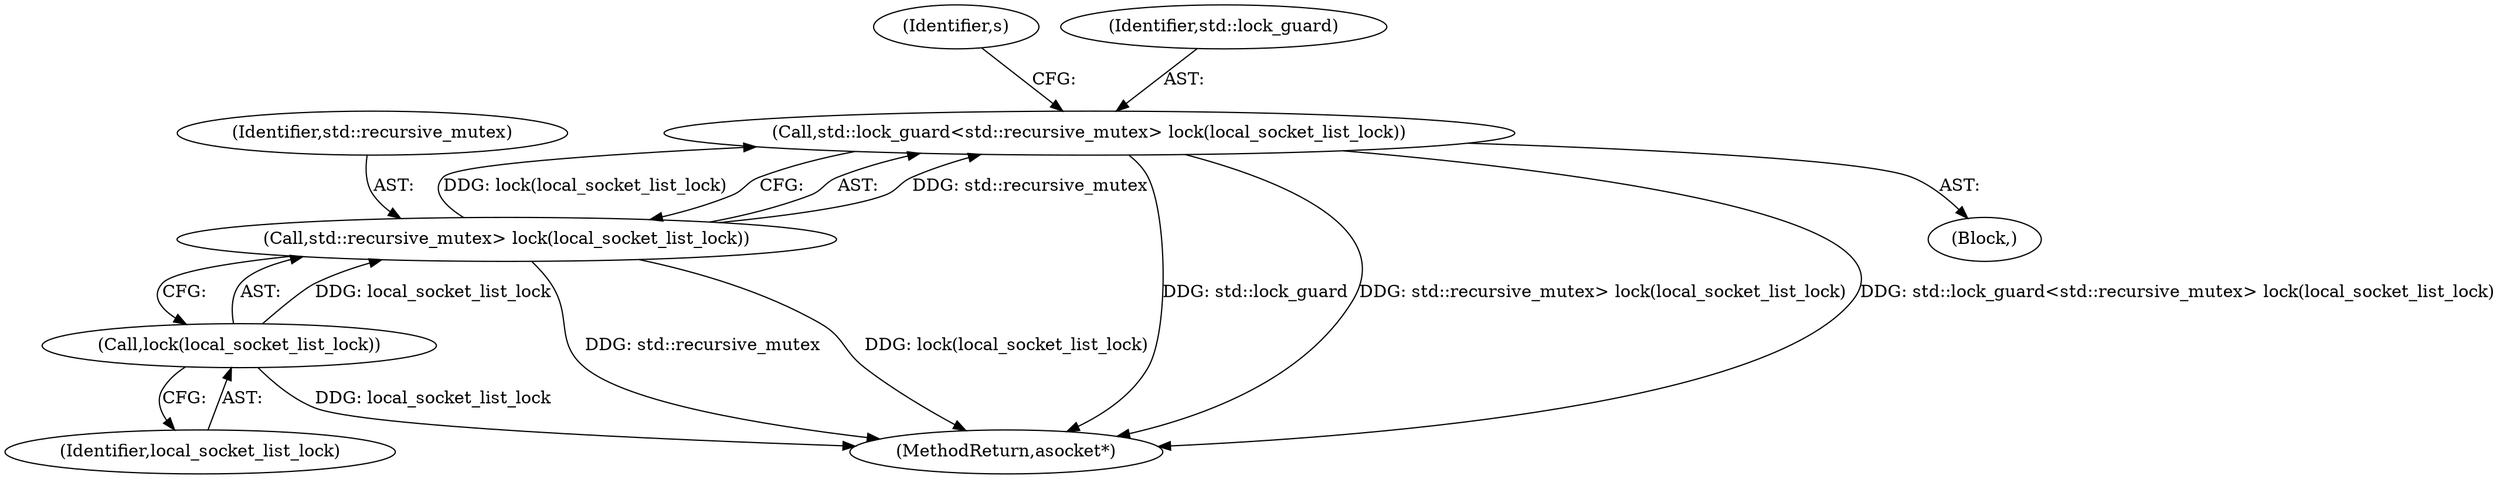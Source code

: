 digraph "0_Android_268068f25673242d1d5130d96202d3288c91b700_0@API" {
"1000109" [label="(Call,std::lock_guard<std::recursive_mutex> lock(local_socket_list_lock))"];
"1000111" [label="(Call,std::recursive_mutex> lock(local_socket_list_lock))"];
"1000113" [label="(Call,lock(local_socket_list_lock))"];
"1000113" [label="(Call,lock(local_socket_list_lock))"];
"1000109" [label="(Call,std::lock_guard<std::recursive_mutex> lock(local_socket_list_lock))"];
"1000117" [label="(Identifier,s)"];
"1000114" [label="(Identifier,local_socket_list_lock)"];
"1000103" [label="(Block,)"];
"1000112" [label="(Identifier,std::recursive_mutex)"];
"1000111" [label="(Call,std::recursive_mutex> lock(local_socket_list_lock))"];
"1000110" [label="(Identifier,std::lock_guard)"];
"1000162" [label="(MethodReturn,asocket*)"];
"1000109" -> "1000103"  [label="AST: "];
"1000109" -> "1000111"  [label="CFG: "];
"1000110" -> "1000109"  [label="AST: "];
"1000111" -> "1000109"  [label="AST: "];
"1000117" -> "1000109"  [label="CFG: "];
"1000109" -> "1000162"  [label="DDG: std::lock_guard"];
"1000109" -> "1000162"  [label="DDG: std::recursive_mutex> lock(local_socket_list_lock)"];
"1000109" -> "1000162"  [label="DDG: std::lock_guard<std::recursive_mutex> lock(local_socket_list_lock)"];
"1000111" -> "1000109"  [label="DDG: std::recursive_mutex"];
"1000111" -> "1000109"  [label="DDG: lock(local_socket_list_lock)"];
"1000111" -> "1000113"  [label="CFG: "];
"1000112" -> "1000111"  [label="AST: "];
"1000113" -> "1000111"  [label="AST: "];
"1000111" -> "1000162"  [label="DDG: std::recursive_mutex"];
"1000111" -> "1000162"  [label="DDG: lock(local_socket_list_lock)"];
"1000113" -> "1000111"  [label="DDG: local_socket_list_lock"];
"1000113" -> "1000114"  [label="CFG: "];
"1000114" -> "1000113"  [label="AST: "];
"1000113" -> "1000162"  [label="DDG: local_socket_list_lock"];
}
